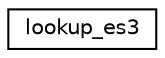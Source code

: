 digraph "Graphical Class Hierarchy"
{
 // INTERACTIVE_SVG=YES
 // LATEX_PDF_SIZE
  edge [fontname="Helvetica",fontsize="10",labelfontname="Helvetica",labelfontsize="10"];
  node [fontname="Helvetica",fontsize="10",shape=record];
  rankdir="LR";
  Node0 [label="lookup_es3",height=0.2,width=0.4,color="black", fillcolor="white", style="filled",URL="$interfacesat__vapor__pres__mod_1_1lookup__es3.html",tooltip=" "];
}
